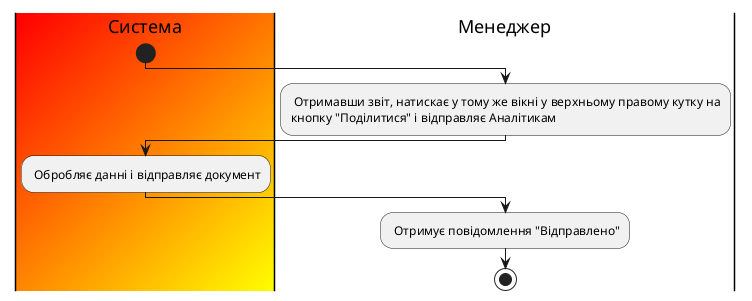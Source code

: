 @startuml
skinparam ArchimateBackgroundColor #ffffff
skinparam	shadowing false
skinparam Note {
	BackgroundColor #B43434
	FontColor #ffffff
}

|#Red/Yellow|Система| 

start
|Менеджер| 
: Отримавши звіт, натискає у тому же вікні у верхньому правому кутку на 
кнопку "Поділитися" і відправляє Аналітикам;

|#Red/Yellow|Система|
: Обробляє данні і відправляє документ;

|Менеджер| 
: Отримує повідомлення "Відправлено";

stop;


@enduml
